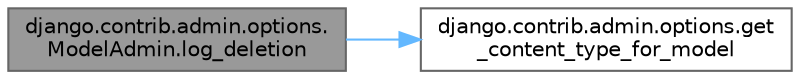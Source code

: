 digraph "django.contrib.admin.options.ModelAdmin.log_deletion"
{
 // LATEX_PDF_SIZE
  bgcolor="transparent";
  edge [fontname=Helvetica,fontsize=10,labelfontname=Helvetica,labelfontsize=10];
  node [fontname=Helvetica,fontsize=10,shape=box,height=0.2,width=0.4];
  rankdir="LR";
  Node1 [id="Node000001",label="django.contrib.admin.options.\lModelAdmin.log_deletion",height=0.2,width=0.4,color="gray40", fillcolor="grey60", style="filled", fontcolor="black",tooltip=" "];
  Node1 -> Node2 [id="edge1_Node000001_Node000002",color="steelblue1",style="solid",tooltip=" "];
  Node2 [id="Node000002",label="django.contrib.admin.options.get\l_content_type_for_model",height=0.2,width=0.4,color="grey40", fillcolor="white", style="filled",URL="$namespacedjango_1_1contrib_1_1admin_1_1options.html#a9648ba0ac75c2c3e742e3d7fbe1e3153",tooltip=" "];
}
